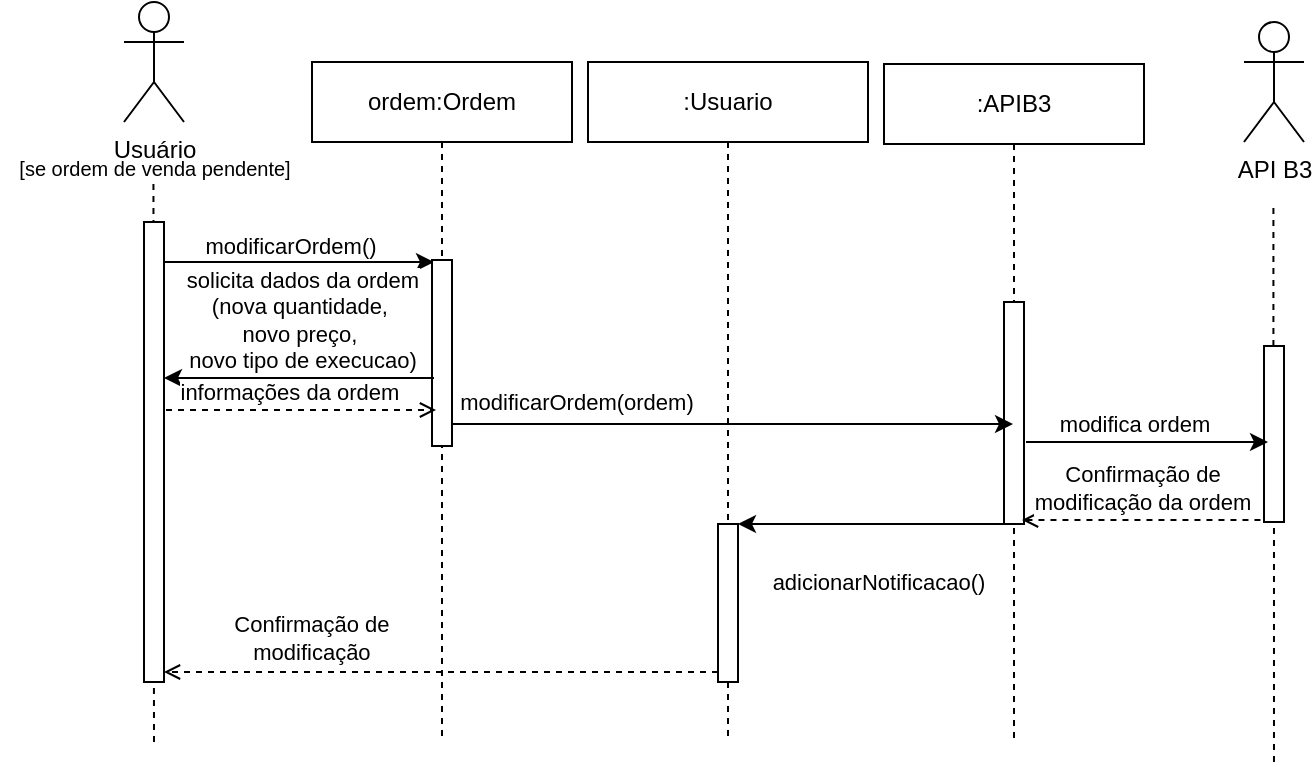 <mxfile version="24.7.17">
  <diagram name="Página-1" id="4dXFW03oLoBzTH2j4tTt">
    <mxGraphModel dx="838" dy="966" grid="0" gridSize="10" guides="1" tooltips="1" connect="1" arrows="1" fold="1" page="0" pageScale="1" pageWidth="827" pageHeight="1169" math="0" shadow="0">
      <root>
        <mxCell id="0" />
        <mxCell id="1" parent="0" />
        <mxCell id="-86qqssuWiohkM4In3bA-1" value="Usuário" style="shape=umlActor;verticalLabelPosition=bottom;verticalAlign=top;html=1;" vertex="1" parent="1">
          <mxGeometry x="320" y="70" width="30" height="60" as="geometry" />
        </mxCell>
        <mxCell id="-86qqssuWiohkM4In3bA-2" value="" style="endArrow=none;dashed=1;html=1;rounded=0;" edge="1" parent="1">
          <mxGeometry width="50" height="50" relative="1" as="geometry">
            <mxPoint x="335" y="440" as="sourcePoint" />
            <mxPoint x="334.72" y="160" as="targetPoint" />
          </mxGeometry>
        </mxCell>
        <mxCell id="-86qqssuWiohkM4In3bA-3" style="edgeStyle=orthogonalEdgeStyle;rounded=0;orthogonalLoop=1;jettySize=auto;html=1;curved=0;" edge="1" parent="1">
          <mxGeometry relative="1" as="geometry">
            <mxPoint x="340" y="200" as="sourcePoint" />
            <mxPoint x="475" y="200" as="targetPoint" />
            <Array as="points" />
          </mxGeometry>
        </mxCell>
        <mxCell id="-86qqssuWiohkM4In3bA-4" value="modificarOrdem()" style="edgeLabel;html=1;align=center;verticalAlign=middle;resizable=0;points=[];" vertex="1" connectable="0" parent="-86qqssuWiohkM4In3bA-3">
          <mxGeometry x="-0.128" y="1" relative="1" as="geometry">
            <mxPoint x="4" y="-7" as="offset" />
          </mxGeometry>
        </mxCell>
        <mxCell id="-86qqssuWiohkM4In3bA-5" value="" style="html=1;points=[[0,0,0,0,5],[0,1,0,0,-5],[1,0,0,0,5],[1,1,0,0,-5]];perimeter=orthogonalPerimeter;outlineConnect=0;targetShapes=umlLifeline;portConstraint=eastwest;newEdgeStyle={&quot;curved&quot;:0,&quot;rounded&quot;:0};" vertex="1" parent="1">
          <mxGeometry x="330" y="180" width="10" height="230" as="geometry" />
        </mxCell>
        <mxCell id="-86qqssuWiohkM4In3bA-6" value=":Usuario" style="shape=umlLifeline;perimeter=lifelinePerimeter;whiteSpace=wrap;html=1;container=1;dropTarget=0;collapsible=0;recursiveResize=0;outlineConnect=0;portConstraint=eastwest;newEdgeStyle={&quot;curved&quot;:0,&quot;rounded&quot;:0};" vertex="1" parent="1">
          <mxGeometry x="552" y="100" width="140" height="340" as="geometry" />
        </mxCell>
        <mxCell id="-86qqssuWiohkM4In3bA-7" value="" style="html=1;points=[[0,0,0,0,5],[0,1,0,0,-5],[1,0,0,0,5],[1,1,0,0,-5]];perimeter=orthogonalPerimeter;outlineConnect=0;targetShapes=umlLifeline;portConstraint=eastwest;newEdgeStyle={&quot;curved&quot;:0,&quot;rounded&quot;:0};" vertex="1" parent="-86qqssuWiohkM4In3bA-6">
          <mxGeometry x="65" y="231" width="10" height="79" as="geometry" />
        </mxCell>
        <mxCell id="-86qqssuWiohkM4In3bA-8" value=":APIB3" style="shape=umlLifeline;perimeter=lifelinePerimeter;whiteSpace=wrap;html=1;container=1;dropTarget=0;collapsible=0;recursiveResize=0;outlineConnect=0;portConstraint=eastwest;newEdgeStyle={&quot;curved&quot;:0,&quot;rounded&quot;:0};" vertex="1" parent="1">
          <mxGeometry x="700" y="101" width="130" height="339" as="geometry" />
        </mxCell>
        <mxCell id="-86qqssuWiohkM4In3bA-9" value="" style="html=1;points=[[0,0,0,0,5],[0,1,0,0,-5],[1,0,0,0,5],[1,1,0,0,-5]];perimeter=orthogonalPerimeter;outlineConnect=0;targetShapes=umlLifeline;portConstraint=eastwest;newEdgeStyle={&quot;curved&quot;:0,&quot;rounded&quot;:0};" vertex="1" parent="-86qqssuWiohkM4In3bA-8">
          <mxGeometry x="60" y="119" width="10" height="111" as="geometry" />
        </mxCell>
        <mxCell id="-86qqssuWiohkM4In3bA-10" value="" style="edgeStyle=none;orthogonalLoop=1;jettySize=auto;html=1;rounded=0;dashed=1;startArrow=none;startFill=0;endArrow=open;endFill=0;exitX=0;exitY=1;exitDx=0;exitDy=-5;exitPerimeter=0;" edge="1" parent="1" source="-86qqssuWiohkM4In3bA-7" target="-86qqssuWiohkM4In3bA-5">
          <mxGeometry width="100" relative="1" as="geometry">
            <mxPoint x="690" y="441" as="sourcePoint" />
            <mxPoint x="342" y="442" as="targetPoint" />
            <Array as="points" />
          </mxGeometry>
        </mxCell>
        <mxCell id="-86qqssuWiohkM4In3bA-11" value="Confirmação de&amp;nbsp;&lt;div&gt;modificação&amp;nbsp;&lt;/div&gt;" style="edgeLabel;html=1;align=center;verticalAlign=middle;resizable=0;points=[];" vertex="1" connectable="0" parent="-86qqssuWiohkM4In3bA-10">
          <mxGeometry x="-0.16" y="1" relative="1" as="geometry">
            <mxPoint x="-86" y="-18" as="offset" />
          </mxGeometry>
        </mxCell>
        <mxCell id="-86qqssuWiohkM4In3bA-12" value="ordem:Ordem" style="shape=umlLifeline;perimeter=lifelinePerimeter;whiteSpace=wrap;html=1;container=1;dropTarget=0;collapsible=0;recursiveResize=0;outlineConnect=0;portConstraint=eastwest;newEdgeStyle={&quot;curved&quot;:0,&quot;rounded&quot;:0};" vertex="1" parent="1">
          <mxGeometry x="414" y="100" width="130" height="340" as="geometry" />
        </mxCell>
        <mxCell id="-86qqssuWiohkM4In3bA-13" value="" style="html=1;points=[[0,0,0,0,5],[0,1,0,0,-5],[1,0,0,0,5],[1,1,0,0,-5]];perimeter=orthogonalPerimeter;outlineConnect=0;targetShapes=umlLifeline;portConstraint=eastwest;newEdgeStyle={&quot;curved&quot;:0,&quot;rounded&quot;:0};" vertex="1" parent="-86qqssuWiohkM4In3bA-12">
          <mxGeometry x="60" y="99" width="10" height="93" as="geometry" />
        </mxCell>
        <mxCell id="-86qqssuWiohkM4In3bA-14" value="" style="endArrow=classic;html=1;rounded=0;" edge="1" parent="1" source="-86qqssuWiohkM4In3bA-9" target="-86qqssuWiohkM4In3bA-7">
          <mxGeometry width="50" height="50" relative="1" as="geometry">
            <mxPoint x="747" y="331" as="sourcePoint" />
            <mxPoint x="627" y="415" as="targetPoint" />
          </mxGeometry>
        </mxCell>
        <mxCell id="-86qqssuWiohkM4In3bA-15" value="adicionarNotificacao()" style="edgeLabel;html=1;align=center;verticalAlign=middle;resizable=0;points=[];" vertex="1" connectable="0" parent="-86qqssuWiohkM4In3bA-14">
          <mxGeometry x="0.329" y="-2" relative="1" as="geometry">
            <mxPoint x="25" y="31" as="offset" />
          </mxGeometry>
        </mxCell>
        <mxCell id="-86qqssuWiohkM4In3bA-16" style="edgeStyle=orthogonalEdgeStyle;rounded=0;orthogonalLoop=1;jettySize=auto;html=1;curved=0;exitX=1;exitY=1;exitDx=0;exitDy=0;exitPerimeter=0;" edge="1" parent="1" target="-86qqssuWiohkM4In3bA-8">
          <mxGeometry relative="1" as="geometry">
            <mxPoint x="484.0" y="218.24" as="sourcePoint" />
            <mxPoint x="854.5" y="271.757" as="targetPoint" />
            <Array as="points">
              <mxPoint x="484" y="281" />
            </Array>
          </mxGeometry>
        </mxCell>
        <mxCell id="-86qqssuWiohkM4In3bA-17" value="modificarOrdem(ordem)" style="edgeLabel;html=1;align=center;verticalAlign=middle;resizable=0;points=[];" vertex="1" connectable="0" parent="-86qqssuWiohkM4In3bA-16">
          <mxGeometry x="-0.128" y="1" relative="1" as="geometry">
            <mxPoint x="-25" y="-10" as="offset" />
          </mxGeometry>
        </mxCell>
        <mxCell id="-86qqssuWiohkM4In3bA-18" value="API B3" style="shape=umlActor;verticalLabelPosition=bottom;verticalAlign=top;html=1;" vertex="1" parent="1">
          <mxGeometry x="880" y="80" width="30" height="60" as="geometry" />
        </mxCell>
        <mxCell id="-86qqssuWiohkM4In3bA-19" value="" style="endArrow=none;dashed=1;html=1;rounded=0;" edge="1" parent="1" source="-86qqssuWiohkM4In3bA-21">
          <mxGeometry width="50" height="50" relative="1" as="geometry">
            <mxPoint x="894.99" y="450" as="sourcePoint" />
            <mxPoint x="894.71" y="170" as="targetPoint" />
          </mxGeometry>
        </mxCell>
        <mxCell id="-86qqssuWiohkM4In3bA-20" value="" style="endArrow=none;dashed=1;html=1;rounded=0;" edge="1" parent="1" target="-86qqssuWiohkM4In3bA-21">
          <mxGeometry width="50" height="50" relative="1" as="geometry">
            <mxPoint x="894.99" y="450" as="sourcePoint" />
            <mxPoint x="894.71" y="170" as="targetPoint" />
          </mxGeometry>
        </mxCell>
        <mxCell id="-86qqssuWiohkM4In3bA-21" value="" style="html=1;points=[[0,0,0,0,5],[0,1,0,0,-5],[1,0,0,0,5],[1,1,0,0,-5]];perimeter=orthogonalPerimeter;outlineConnect=0;targetShapes=umlLifeline;portConstraint=eastwest;newEdgeStyle={&quot;curved&quot;:0,&quot;rounded&quot;:0};" vertex="1" parent="1">
          <mxGeometry x="890" y="242" width="10" height="88" as="geometry" />
        </mxCell>
        <mxCell id="-86qqssuWiohkM4In3bA-22" value="" style="endArrow=classic;html=1;rounded=0;" edge="1" parent="1">
          <mxGeometry width="50" height="50" relative="1" as="geometry">
            <mxPoint x="771" y="290" as="sourcePoint" />
            <mxPoint x="892" y="290" as="targetPoint" />
          </mxGeometry>
        </mxCell>
        <mxCell id="-86qqssuWiohkM4In3bA-23" value="modifica ordem" style="edgeLabel;html=1;align=center;verticalAlign=middle;resizable=0;points=[];" vertex="1" connectable="0" parent="-86qqssuWiohkM4In3bA-22">
          <mxGeometry x="-0.44" relative="1" as="geometry">
            <mxPoint x="20" y="-9" as="offset" />
          </mxGeometry>
        </mxCell>
        <mxCell id="-86qqssuWiohkM4In3bA-24" value="" style="endArrow=none;html=1;rounded=0;startArrow=open;startFill=0;endFill=0;dashed=1;" edge="1" parent="1">
          <mxGeometry width="50" height="50" relative="1" as="geometry">
            <mxPoint x="769" y="329" as="sourcePoint" />
            <mxPoint x="890" y="329" as="targetPoint" />
          </mxGeometry>
        </mxCell>
        <mxCell id="-86qqssuWiohkM4In3bA-25" value="Confirmação de&lt;div&gt;modificação da ordem&lt;/div&gt;" style="edgeLabel;html=1;align=center;verticalAlign=middle;resizable=0;points=[];" vertex="1" connectable="0" parent="-86qqssuWiohkM4In3bA-24">
          <mxGeometry x="-0.44" relative="1" as="geometry">
            <mxPoint x="26" y="-16" as="offset" />
          </mxGeometry>
        </mxCell>
        <mxCell id="-86qqssuWiohkM4In3bA-26" style="edgeStyle=orthogonalEdgeStyle;rounded=0;orthogonalLoop=1;jettySize=auto;html=1;curved=0;startArrow=classic;startFill=1;endArrow=none;endFill=0;" edge="1" parent="1">
          <mxGeometry relative="1" as="geometry">
            <mxPoint x="340" y="258" as="sourcePoint" />
            <mxPoint x="475" y="258" as="targetPoint" />
            <Array as="points" />
          </mxGeometry>
        </mxCell>
        <mxCell id="-86qqssuWiohkM4In3bA-27" value="solicita dados da ordem&lt;div&gt;(nova quantidade,&amp;nbsp;&lt;/div&gt;&lt;div&gt;novo preço,&amp;nbsp;&lt;/div&gt;&lt;div&gt;novo tipo de execucao)&lt;/div&gt;" style="edgeLabel;html=1;align=center;verticalAlign=middle;resizable=0;points=[];" vertex="1" connectable="0" parent="-86qqssuWiohkM4In3bA-26">
          <mxGeometry x="-0.128" y="1" relative="1" as="geometry">
            <mxPoint x="10" y="-28" as="offset" />
          </mxGeometry>
        </mxCell>
        <mxCell id="-86qqssuWiohkM4In3bA-28" style="edgeStyle=orthogonalEdgeStyle;rounded=0;orthogonalLoop=1;jettySize=auto;html=1;curved=0;startArrow=none;startFill=0;endArrow=open;endFill=0;dashed=1;" edge="1" parent="1">
          <mxGeometry relative="1" as="geometry">
            <mxPoint x="341" y="274" as="sourcePoint" />
            <mxPoint x="476" y="274" as="targetPoint" />
            <Array as="points" />
          </mxGeometry>
        </mxCell>
        <mxCell id="-86qqssuWiohkM4In3bA-29" value="informações da ordem&amp;nbsp;" style="edgeLabel;html=1;align=center;verticalAlign=middle;resizable=0;points=[];" vertex="1" connectable="0" parent="-86qqssuWiohkM4In3bA-28">
          <mxGeometry x="-0.128" y="1" relative="1" as="geometry">
            <mxPoint x="4" y="-8" as="offset" />
          </mxGeometry>
        </mxCell>
        <mxCell id="-86qqssuWiohkM4In3bA-30" value="&lt;font style=&quot;font-size: 10px;&quot;&gt;[se ordem de venda pendente]&lt;/font&gt;" style="text;html=1;align=center;verticalAlign=middle;resizable=0;points=[];autosize=1;strokeColor=none;fillColor=none;fontSize=16;" vertex="1" parent="1">
          <mxGeometry x="258" y="135" width="154" height="31" as="geometry" />
        </mxCell>
      </root>
    </mxGraphModel>
  </diagram>
</mxfile>
